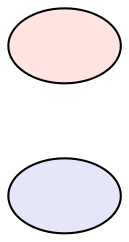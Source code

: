 digraph {
up [label="", style=filled,  fillcolor=mistyrose];
down [label="", style=filled, fillcolor=lavender];
up->down [style=invis];
}
